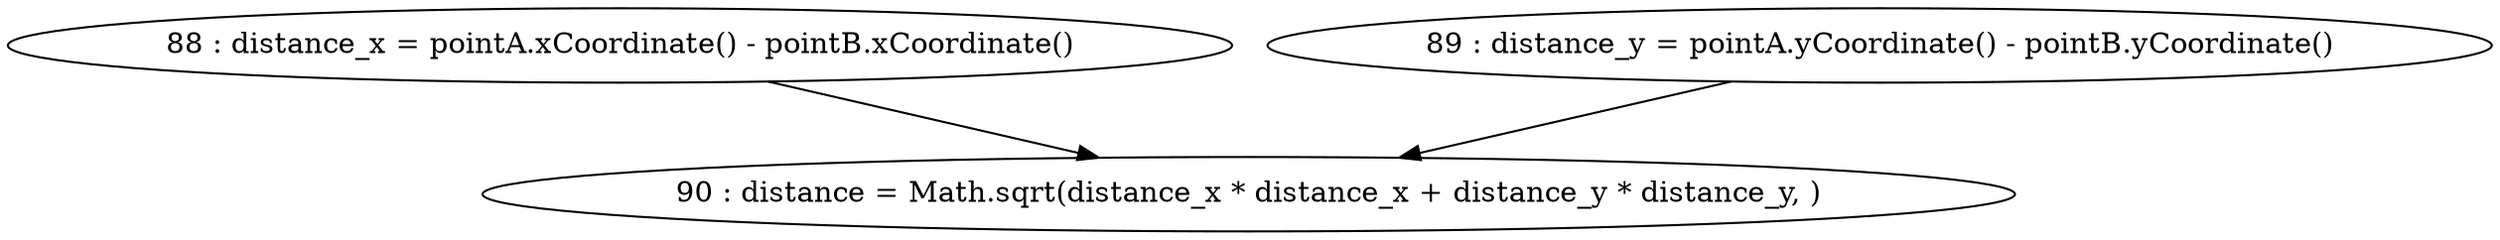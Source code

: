 digraph G {
"88 : distance_x = pointA.xCoordinate() - pointB.xCoordinate()"
"88 : distance_x = pointA.xCoordinate() - pointB.xCoordinate()" -> "90 : distance = Math.sqrt(distance_x * distance_x + distance_y * distance_y, )"
"89 : distance_y = pointA.yCoordinate() - pointB.yCoordinate()"
"89 : distance_y = pointA.yCoordinate() - pointB.yCoordinate()" -> "90 : distance = Math.sqrt(distance_x * distance_x + distance_y * distance_y, )"
"90 : distance = Math.sqrt(distance_x * distance_x + distance_y * distance_y, )"
}